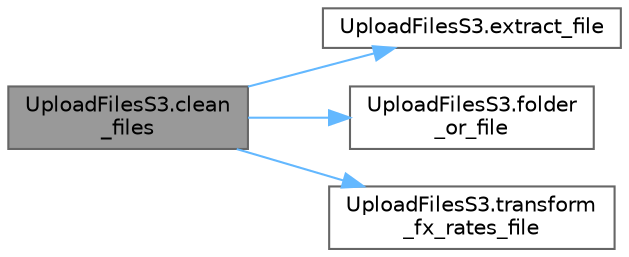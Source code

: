 digraph "UploadFilesS3.clean_files"
{
 // LATEX_PDF_SIZE
  bgcolor="transparent";
  edge [fontname=Helvetica,fontsize=10,labelfontname=Helvetica,labelfontsize=10];
  node [fontname=Helvetica,fontsize=10,shape=box,height=0.2,width=0.4];
  rankdir="LR";
  Node1 [id="Node000001",label="UploadFilesS3.clean\l_files",height=0.2,width=0.4,color="gray40", fillcolor="grey60", style="filled", fontcolor="black",tooltip=" "];
  Node1 -> Node2 [id="edge4_Node000001_Node000002",color="steelblue1",style="solid",tooltip=" "];
  Node2 [id="Node000002",label="UploadFilesS3.extract_file",height=0.2,width=0.4,color="grey40", fillcolor="white", style="filled",URL="$namespace_upload_files_s3.html#af6778a0907dfbfa936478ee4fab9e8be",tooltip=" "];
  Node1 -> Node3 [id="edge5_Node000001_Node000003",color="steelblue1",style="solid",tooltip=" "];
  Node3 [id="Node000003",label="UploadFilesS3.folder\l_or_file",height=0.2,width=0.4,color="grey40", fillcolor="white", style="filled",URL="$namespace_upload_files_s3.html#a53527bad53ef51b87eaa9a615234915f",tooltip=" "];
  Node1 -> Node4 [id="edge6_Node000001_Node000004",color="steelblue1",style="solid",tooltip=" "];
  Node4 [id="Node000004",label="UploadFilesS3.transform\l_fx_rates_file",height=0.2,width=0.4,color="grey40", fillcolor="white", style="filled",URL="$namespace_upload_files_s3.html#a5e54705d1df269ba071186263a8ba47b",tooltip=" "];
}
